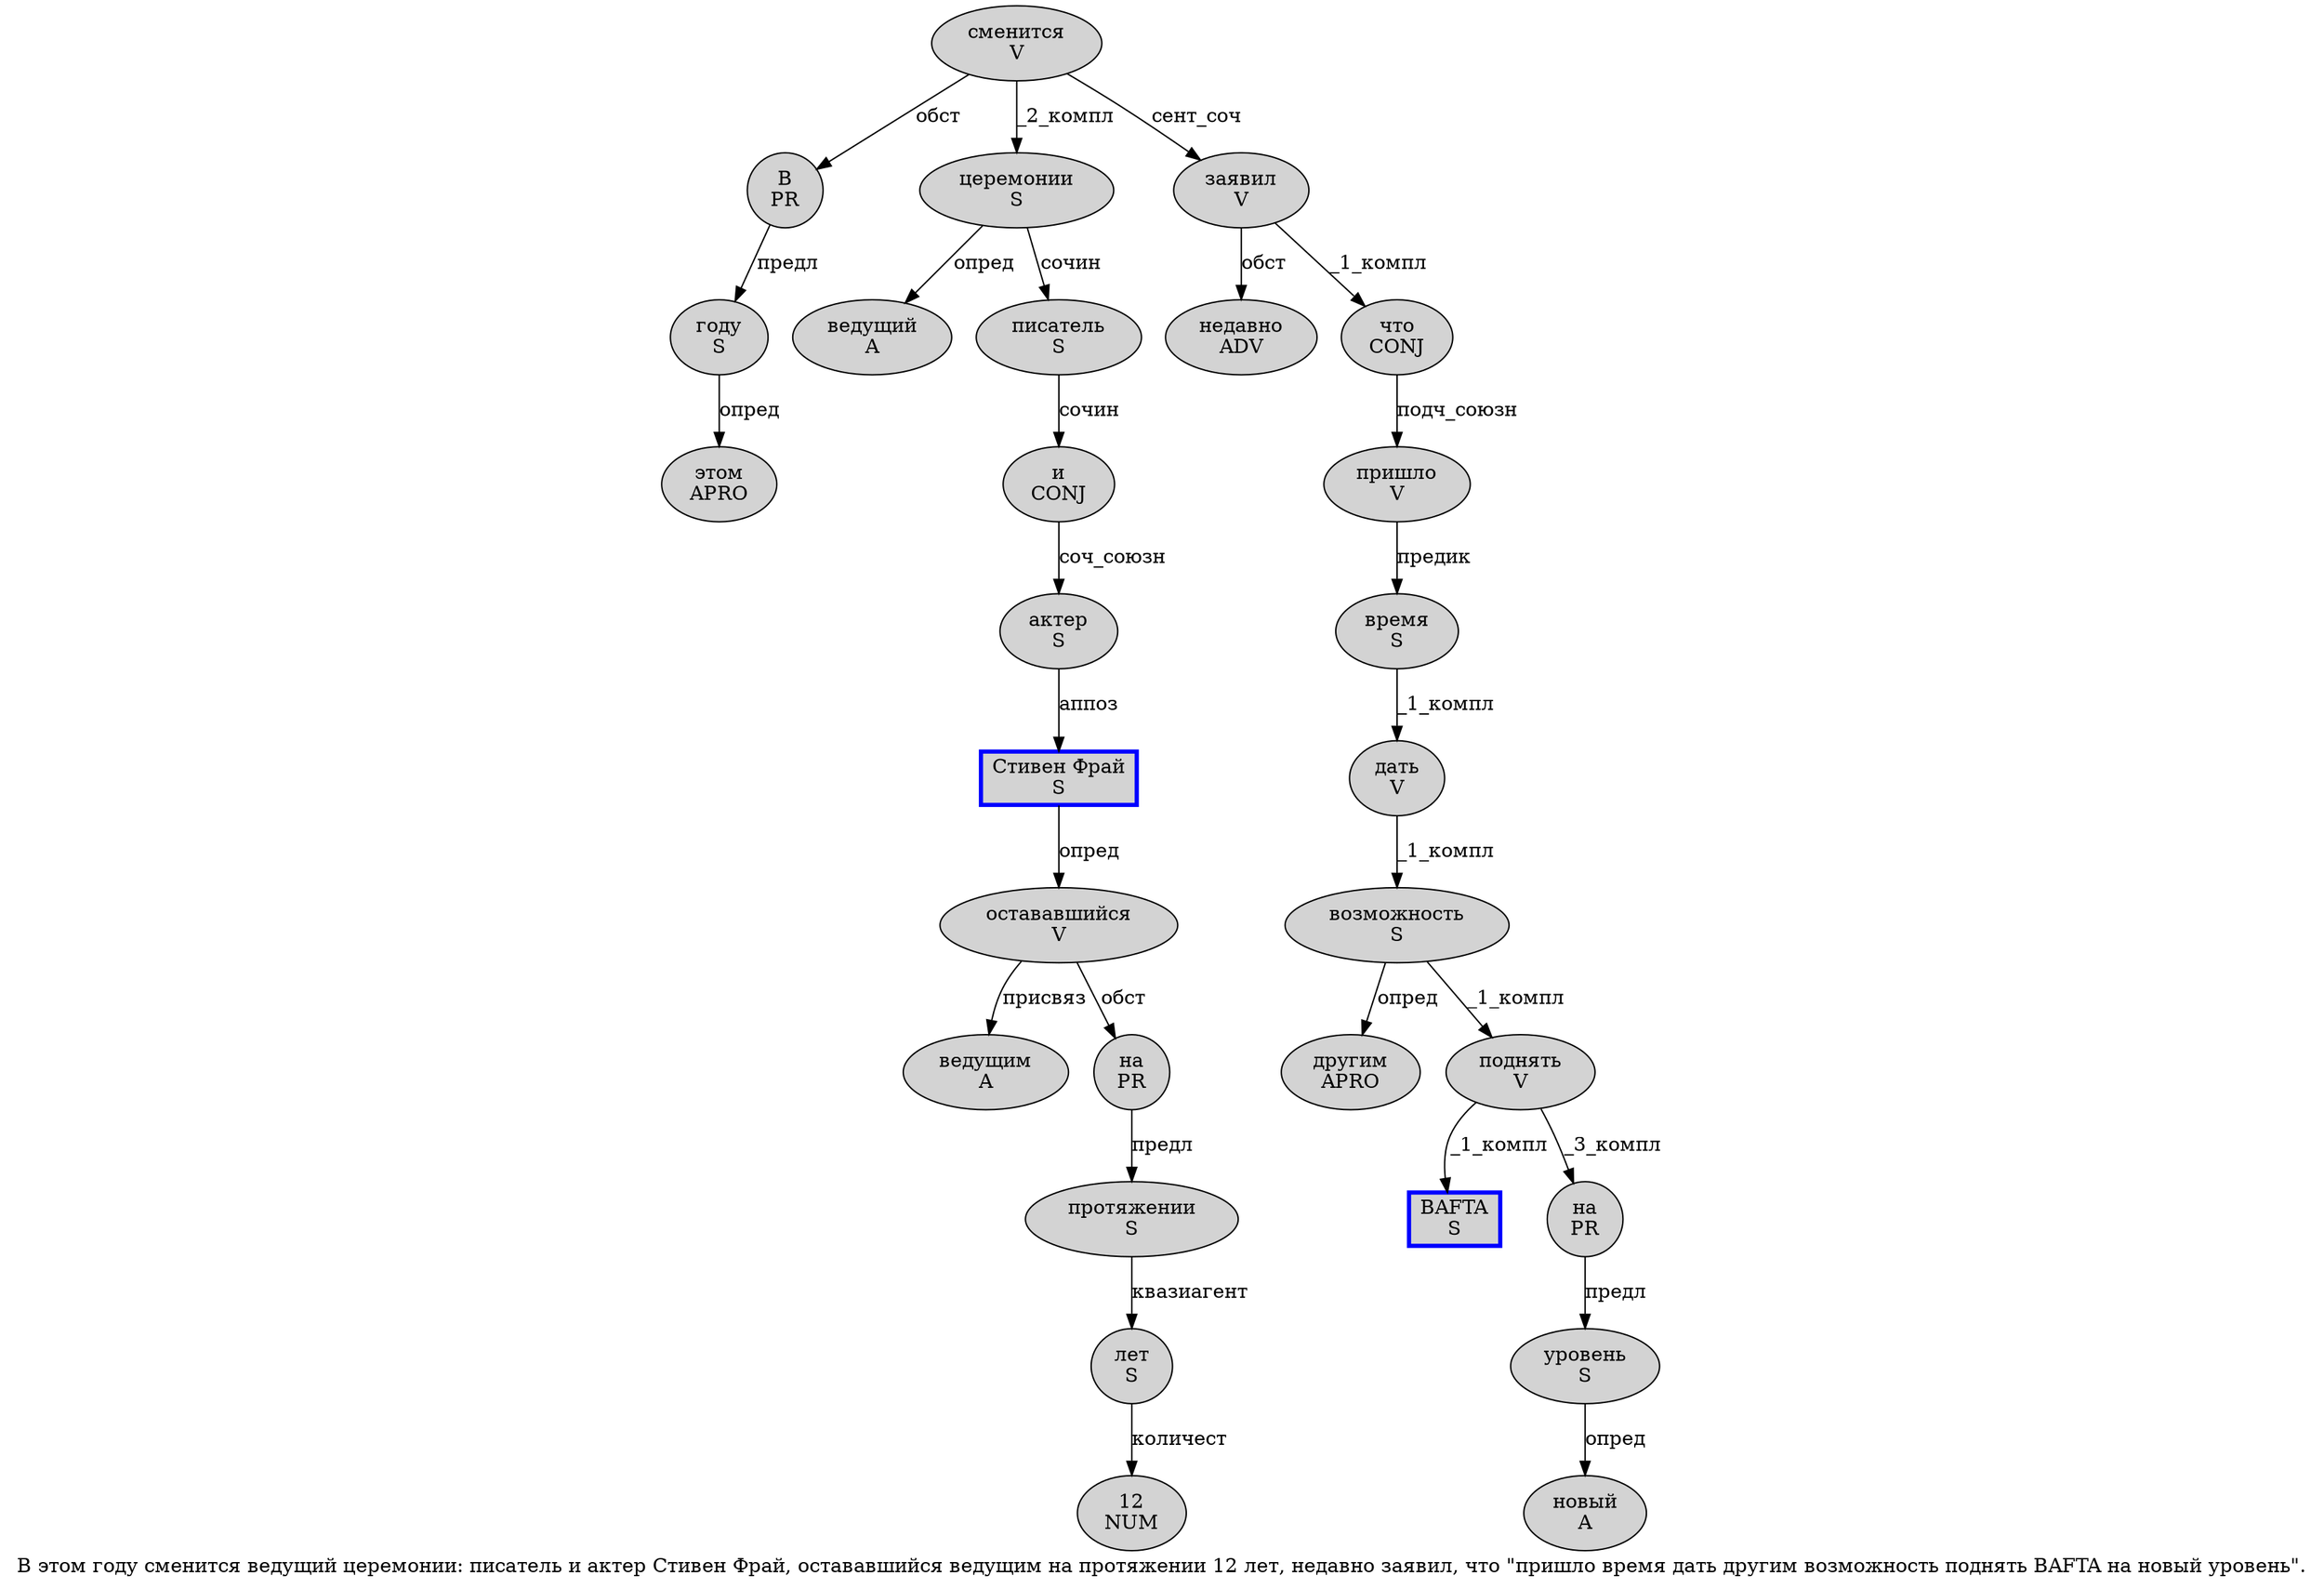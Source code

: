 digraph SENTENCE_549 {
	graph [label="В этом году сменится ведущий церемонии: писатель и актер Стивен Фрай, остававшийся ведущим на протяжении 12 лет, недавно заявил, что \"пришло время дать другим возможность поднять BAFTA на новый уровень\"."]
	node [style=filled]
		0 [label="В
PR" color="" fillcolor=lightgray penwidth=1 shape=ellipse]
		1 [label="этом
APRO" color="" fillcolor=lightgray penwidth=1 shape=ellipse]
		2 [label="году
S" color="" fillcolor=lightgray penwidth=1 shape=ellipse]
		3 [label="сменится
V" color="" fillcolor=lightgray penwidth=1 shape=ellipse]
		4 [label="ведущий
A" color="" fillcolor=lightgray penwidth=1 shape=ellipse]
		5 [label="церемонии
S" color="" fillcolor=lightgray penwidth=1 shape=ellipse]
		7 [label="писатель
S" color="" fillcolor=lightgray penwidth=1 shape=ellipse]
		8 [label="и
CONJ" color="" fillcolor=lightgray penwidth=1 shape=ellipse]
		9 [label="актер
S" color="" fillcolor=lightgray penwidth=1 shape=ellipse]
		10 [label="Стивен Фрай
S" color=blue fillcolor=lightgray penwidth=3 shape=box]
		12 [label="остававшийся
V" color="" fillcolor=lightgray penwidth=1 shape=ellipse]
		13 [label="ведущим
A" color="" fillcolor=lightgray penwidth=1 shape=ellipse]
		14 [label="на
PR" color="" fillcolor=lightgray penwidth=1 shape=ellipse]
		15 [label="протяжении
S" color="" fillcolor=lightgray penwidth=1 shape=ellipse]
		16 [label="12
NUM" color="" fillcolor=lightgray penwidth=1 shape=ellipse]
		17 [label="лет
S" color="" fillcolor=lightgray penwidth=1 shape=ellipse]
		19 [label="недавно
ADV" color="" fillcolor=lightgray penwidth=1 shape=ellipse]
		20 [label="заявил
V" color="" fillcolor=lightgray penwidth=1 shape=ellipse]
		22 [label="что
CONJ" color="" fillcolor=lightgray penwidth=1 shape=ellipse]
		24 [label="пришло
V" color="" fillcolor=lightgray penwidth=1 shape=ellipse]
		25 [label="время
S" color="" fillcolor=lightgray penwidth=1 shape=ellipse]
		26 [label="дать
V" color="" fillcolor=lightgray penwidth=1 shape=ellipse]
		27 [label="другим
APRO" color="" fillcolor=lightgray penwidth=1 shape=ellipse]
		28 [label="возможность
S" color="" fillcolor=lightgray penwidth=1 shape=ellipse]
		29 [label="поднять
V" color="" fillcolor=lightgray penwidth=1 shape=ellipse]
		30 [label="BAFTA
S" color=blue fillcolor=lightgray penwidth=3 shape=box]
		31 [label="на
PR" color="" fillcolor=lightgray penwidth=1 shape=ellipse]
		32 [label="новый
A" color="" fillcolor=lightgray penwidth=1 shape=ellipse]
		33 [label="уровень
S" color="" fillcolor=lightgray penwidth=1 shape=ellipse]
			7 -> 8 [label="сочин"]
			3 -> 0 [label="обст"]
			3 -> 5 [label="_2_компл"]
			3 -> 20 [label="сент_соч"]
			31 -> 33 [label="предл"]
			0 -> 2 [label="предл"]
			29 -> 30 [label="_1_компл"]
			29 -> 31 [label="_3_компл"]
			25 -> 26 [label="_1_компл"]
			12 -> 13 [label="присвяз"]
			12 -> 14 [label="обст"]
			5 -> 4 [label="опред"]
			5 -> 7 [label="сочин"]
			26 -> 28 [label="_1_компл"]
			33 -> 32 [label="опред"]
			2 -> 1 [label="опред"]
			17 -> 16 [label="количест"]
			28 -> 27 [label="опред"]
			28 -> 29 [label="_1_компл"]
			24 -> 25 [label="предик"]
			8 -> 9 [label="соч_союзн"]
			15 -> 17 [label="квазиагент"]
			9 -> 10 [label="аппоз"]
			20 -> 19 [label="обст"]
			20 -> 22 [label="_1_компл"]
			22 -> 24 [label="подч_союзн"]
			10 -> 12 [label="опред"]
			14 -> 15 [label="предл"]
}